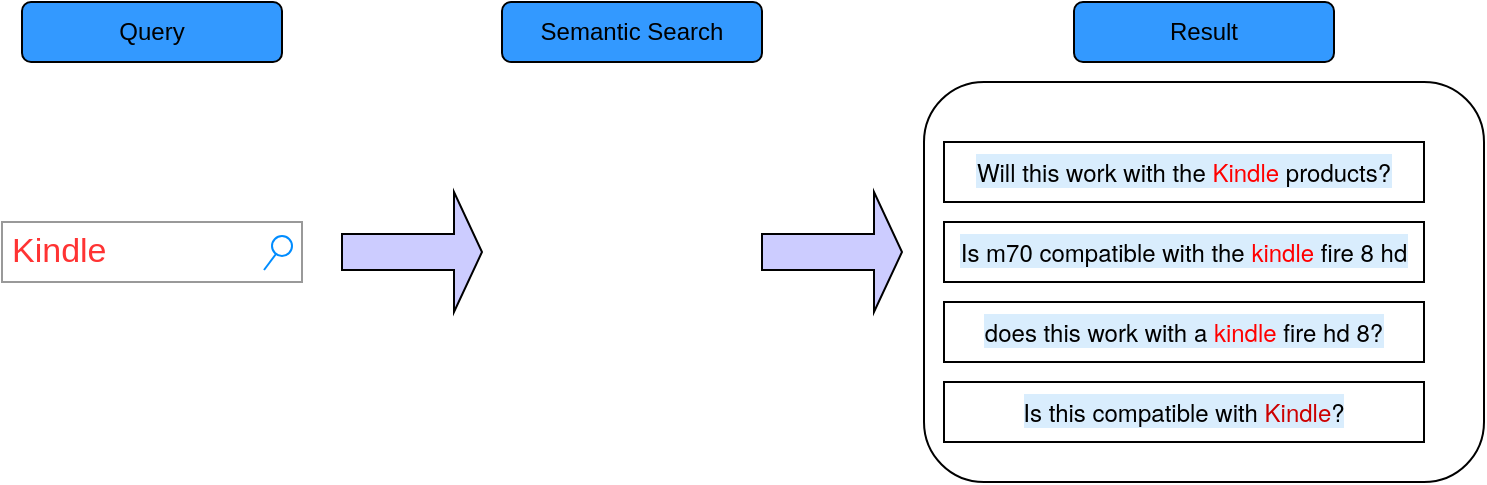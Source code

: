 <mxfile version="20.3.6" type="github"><diagram id="7owxcrfFW0S7-pzrNQvk" name="第 1 页"><mxGraphModel dx="1042" dy="507" grid="1" gridSize="10" guides="1" tooltips="1" connect="1" arrows="1" fold="1" page="1" pageScale="1" pageWidth="827" pageHeight="1169" math="0" shadow="0"><root><mxCell id="0"/><mxCell id="1" parent="0"/><mxCell id="sSKUDfJgeGCfyQRtqZQT-1" value="&lt;font color=&quot;#ff3333&quot;&gt;Kindle&lt;/font&gt;" style="strokeWidth=1;shadow=0;dashed=0;align=center;html=1;shape=mxgraph.mockup.forms.searchBox;strokeColor=#999999;mainText=;strokeColor2=#008cff;fontColor=#666666;fontSize=17;align=left;spacingLeft=3;" parent="1" vertex="1"><mxGeometry x="28" y="160" width="150" height="30" as="geometry"/></mxCell><mxCell id="_r8GeZ9NIP6kNEGULhSm-1" value="" style="rounded=1;whiteSpace=wrap;html=1;" parent="1" vertex="1"><mxGeometry x="489" y="90" width="280" height="200" as="geometry"/></mxCell><mxCell id="_r8GeZ9NIP6kNEGULhSm-2" value="Result" style="rounded=1;whiteSpace=wrap;html=1;fillColor=#3399FF;" parent="1" vertex="1"><mxGeometry x="564" y="50" width="130" height="30" as="geometry"/></mxCell><mxCell id="_r8GeZ9NIP6kNEGULhSm-3" value="&lt;span style=&quot;font-family: &amp;quot;Helvetica Neue&amp;quot;, Helvetica, Arial, sans-serif; text-align: right; background-color: rgba(66, 165, 245, 0.2);&quot;&gt;Will this work with the &lt;font color=&quot;#ff0000&quot;&gt;Kindle&lt;/font&gt; products?&lt;/span&gt;" style="rounded=0;whiteSpace=wrap;html=1;" parent="1" vertex="1"><mxGeometry x="499" y="120" width="240" height="30" as="geometry"/></mxCell><mxCell id="_r8GeZ9NIP6kNEGULhSm-4" value="&lt;span style=&quot;font-family: &amp;quot;Helvetica Neue&amp;quot;, Helvetica, Arial, sans-serif; text-align: right; background-color: rgba(66, 165, 245, 0.2);&quot;&gt;Is m70 compatible with the &lt;font color=&quot;#ff0000&quot;&gt;kindle&lt;/font&gt; fire 8 hd&lt;/span&gt;" style="rounded=0;whiteSpace=wrap;html=1;" parent="1" vertex="1"><mxGeometry x="499" y="160" width="240" height="30" as="geometry"/></mxCell><mxCell id="_r8GeZ9NIP6kNEGULhSm-5" value="&lt;span style=&quot;font-family: &amp;quot;Helvetica Neue&amp;quot;, Helvetica, Arial, sans-serif; text-align: right; background-color: rgba(66, 165, 245, 0.2);&quot;&gt;does this work with a &lt;font color=&quot;#ff0000&quot;&gt;kindle&lt;/font&gt; fire hd 8?&lt;/span&gt;" style="rounded=0;whiteSpace=wrap;html=1;" parent="1" vertex="1"><mxGeometry x="499" y="200" width="240" height="30" as="geometry"/></mxCell><mxCell id="_r8GeZ9NIP6kNEGULhSm-6" value="&lt;span style=&quot;font-family: &amp;quot;Helvetica Neue&amp;quot;, Helvetica, Arial, sans-serif; text-align: right; background-color: rgba(66, 165, 245, 0.2);&quot;&gt;Is this compatible with &lt;font color=&quot;#cc0000&quot;&gt;Kindle&lt;/font&gt;?&lt;/span&gt;" style="rounded=0;whiteSpace=wrap;html=1;" parent="1" vertex="1"><mxGeometry x="499" y="240" width="240" height="30" as="geometry"/></mxCell><mxCell id="_r8GeZ9NIP6kNEGULhSm-7" value="" style="shape=singleArrow;whiteSpace=wrap;html=1;fillColor=#CCCCFF;" parent="1" vertex="1"><mxGeometry x="198" y="145" width="70" height="60" as="geometry"/></mxCell><mxCell id="_r8GeZ9NIP6kNEGULhSm-10" value="Query" style="rounded=1;whiteSpace=wrap;html=1;fillColor=#3399FF;" parent="1" vertex="1"><mxGeometry x="38" y="50" width="130" height="30" as="geometry"/></mxCell><mxCell id="_r8GeZ9NIP6kNEGULhSm-11" value="Semantic Search" style="rounded=1;whiteSpace=wrap;html=1;fillColor=#3399FF;" parent="1" vertex="1"><mxGeometry x="278" y="50" width="130" height="30" as="geometry"/></mxCell><mxCell id="_r8GeZ9NIP6kNEGULhSm-12" value="" style="shape=singleArrow;whiteSpace=wrap;html=1;fillColor=#CCCCFF;" parent="1" vertex="1"><mxGeometry x="408" y="145" width="70" height="60" as="geometry"/></mxCell><mxCell id="JWPAntVHkyYhWTFEf0Qz-1" value="" style="shape=image;verticalLabelPosition=bottom;labelBackgroundColor=default;verticalAlign=top;aspect=fixed;imageAspect=0;image=https://cdn-icons-png.flaticon.com/512/857/857523.png;" vertex="1" parent="1"><mxGeometry x="278" y="120" width="120" height="120" as="geometry"/></mxCell></root></mxGraphModel></diagram></mxfile>